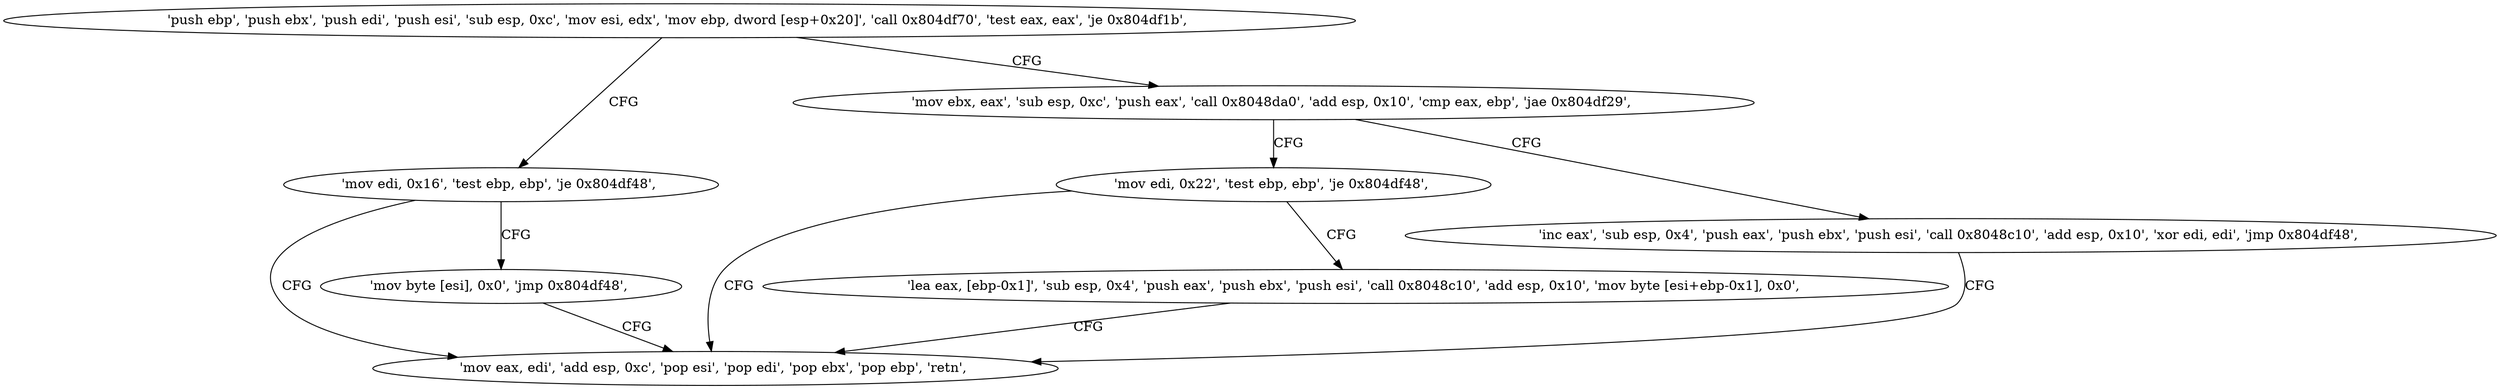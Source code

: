 digraph "func" {
"134536928" [label = "'push ebp', 'push ebx', 'push edi', 'push esi', 'sub esp, 0xc', 'mov esi, edx', 'mov ebp, dword [esp+0x20]', 'call 0x804df70', 'test eax, eax', 'je 0x804df1b', " ]
"134536987" [label = "'mov edi, 0x16', 'test ebp, ebp', 'je 0x804df48', " ]
"134536950" [label = "'mov ebx, eax', 'sub esp, 0xc', 'push eax', 'call 0x8048da0', 'add esp, 0x10', 'cmp eax, ebp', 'jae 0x804df29', " ]
"134537032" [label = "'mov eax, edi', 'add esp, 0xc', 'pop esi', 'pop edi', 'pop ebx', 'pop ebp', 'retn', " ]
"134536996" [label = "'mov byte [esi], 0x0', 'jmp 0x804df48', " ]
"134537001" [label = "'mov edi, 0x22', 'test ebp, ebp', 'je 0x804df48', " ]
"134536968" [label = "'inc eax', 'sub esp, 0x4', 'push eax', 'push ebx', 'push esi', 'call 0x8048c10', 'add esp, 0x10', 'xor edi, edi', 'jmp 0x804df48', " ]
"134537010" [label = "'lea eax, [ebp-0x1]', 'sub esp, 0x4', 'push eax', 'push ebx', 'push esi', 'call 0x8048c10', 'add esp, 0x10', 'mov byte [esi+ebp-0x1], 0x0', " ]
"134536928" -> "134536987" [ label = "CFG" ]
"134536928" -> "134536950" [ label = "CFG" ]
"134536987" -> "134537032" [ label = "CFG" ]
"134536987" -> "134536996" [ label = "CFG" ]
"134536950" -> "134537001" [ label = "CFG" ]
"134536950" -> "134536968" [ label = "CFG" ]
"134536996" -> "134537032" [ label = "CFG" ]
"134537001" -> "134537032" [ label = "CFG" ]
"134537001" -> "134537010" [ label = "CFG" ]
"134536968" -> "134537032" [ label = "CFG" ]
"134537010" -> "134537032" [ label = "CFG" ]
}
